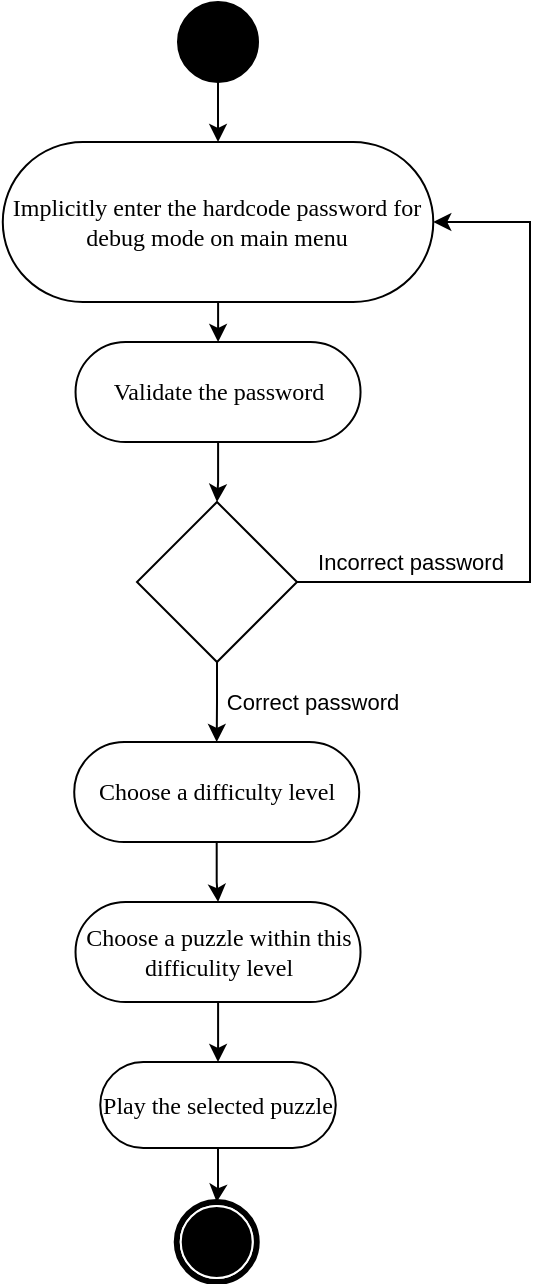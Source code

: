 <mxfile version="23.1.2" type="github">
  <diagram name="第 1 页" id="RRXHzUAAJSy7LCdC74D4">
    <mxGraphModel dx="2074" dy="3478" grid="1" gridSize="10" guides="1" tooltips="1" connect="1" arrows="1" fold="1" page="1" pageScale="1" pageWidth="827" pageHeight="1169" math="0" shadow="0">
      <root>
        <mxCell id="0" />
        <mxCell id="1" parent="0" />
        <mxCell id="txJoS0bFICxF0d6WM0JP-18" value="" style="edgeStyle=orthogonalEdgeStyle;rounded=0;orthogonalLoop=1;jettySize=auto;html=1;" parent="1" source="txJoS0bFICxF0d6WM0JP-2" target="txJoS0bFICxF0d6WM0JP-17" edge="1">
          <mxGeometry relative="1" as="geometry" />
        </mxCell>
        <mxCell id="txJoS0bFICxF0d6WM0JP-2" value="Choose a difficulty level" style="rounded=1;whiteSpace=wrap;html=1;shadow=0;comic=0;labelBackgroundColor=none;strokeWidth=1;fontFamily=Verdana;fontSize=12;align=center;arcSize=50;" parent="1" vertex="1">
          <mxGeometry x="322.11" y="-1700" width="142.5" height="50" as="geometry" />
        </mxCell>
        <mxCell id="txJoS0bFICxF0d6WM0JP-3" value="" style="edgeStyle=orthogonalEdgeStyle;rounded=0;orthogonalLoop=1;jettySize=auto;html=1;entryX=0.5;entryY=0;entryDx=0;entryDy=0;" parent="1" source="txJoS0bFICxF0d6WM0JP-4" target="txJoS0bFICxF0d6WM0JP-9" edge="1">
          <mxGeometry relative="1" as="geometry">
            <mxPoint x="342.89" y="-2000" as="targetPoint" />
          </mxGeometry>
        </mxCell>
        <mxCell id="txJoS0bFICxF0d6WM0JP-4" value="" style="ellipse;whiteSpace=wrap;html=1;rounded=0;shadow=0;comic=0;labelBackgroundColor=none;strokeWidth=1;fillColor=#000000;fontFamily=Verdana;fontSize=12;align=center;" parent="1" vertex="1">
          <mxGeometry x="374" y="-2070" width="40" height="40" as="geometry" />
        </mxCell>
        <mxCell id="txJoS0bFICxF0d6WM0JP-5" value="" style="edgeStyle=orthogonalEdgeStyle;rounded=0;orthogonalLoop=1;jettySize=auto;html=1;" parent="1" source="txJoS0bFICxF0d6WM0JP-6" target="txJoS0bFICxF0d6WM0JP-7" edge="1">
          <mxGeometry relative="1" as="geometry" />
        </mxCell>
        <mxCell id="txJoS0bFICxF0d6WM0JP-6" value="Play the selected puzzle" style="rounded=1;whiteSpace=wrap;html=1;shadow=0;comic=0;labelBackgroundColor=none;strokeWidth=1;fontFamily=Verdana;fontSize=12;align=center;arcSize=50;" parent="1" vertex="1">
          <mxGeometry x="335.13" y="-1540" width="117.75" height="43" as="geometry" />
        </mxCell>
        <mxCell id="txJoS0bFICxF0d6WM0JP-7" value="" style="shape=mxgraph.bpmn.shape;html=1;verticalLabelPosition=bottom;labelBackgroundColor=#ffffff;verticalAlign=top;perimeter=ellipsePerimeter;outline=end;symbol=terminate;rounded=0;shadow=0;comic=0;strokeWidth=1;fontFamily=Verdana;fontSize=12;align=center;" parent="1" vertex="1">
          <mxGeometry x="373.36" y="-1470" width="40" height="40" as="geometry" />
        </mxCell>
        <mxCell id="k54v_lkFRNFaW8UBd_Ln-2" value="" style="edgeStyle=orthogonalEdgeStyle;rounded=0;orthogonalLoop=1;jettySize=auto;html=1;" edge="1" parent="1" source="txJoS0bFICxF0d6WM0JP-9" target="k54v_lkFRNFaW8UBd_Ln-1">
          <mxGeometry relative="1" as="geometry" />
        </mxCell>
        <mxCell id="txJoS0bFICxF0d6WM0JP-9" value="Implicitly enter the hardcode password for debug mode on main menu" style="rounded=1;whiteSpace=wrap;html=1;shadow=0;comic=0;labelBackgroundColor=none;strokeWidth=1;fontFamily=Verdana;fontSize=12;align=center;arcSize=50;" parent="1" vertex="1">
          <mxGeometry x="286.39" y="-2000" width="215.25" height="80" as="geometry" />
        </mxCell>
        <mxCell id="txJoS0bFICxF0d6WM0JP-10" value="" style="edgeStyle=orthogonalEdgeStyle;rounded=0;orthogonalLoop=1;jettySize=auto;html=1;entryX=1;entryY=0.5;entryDx=0;entryDy=0;" parent="1" source="txJoS0bFICxF0d6WM0JP-14" target="txJoS0bFICxF0d6WM0JP-9" edge="1">
          <mxGeometry relative="1" as="geometry">
            <mxPoint x="513.5" y="-1780" as="targetPoint" />
            <Array as="points">
              <mxPoint x="550" y="-1780" />
              <mxPoint x="550" y="-1960" />
            </Array>
          </mxGeometry>
        </mxCell>
        <mxCell id="txJoS0bFICxF0d6WM0JP-11" value="Incorrect password" style="edgeLabel;html=1;align=center;verticalAlign=middle;resizable=0;points=[];" parent="txJoS0bFICxF0d6WM0JP-10" vertex="1" connectable="0">
          <mxGeometry x="0.214" y="3" relative="1" as="geometry">
            <mxPoint x="-57" y="83" as="offset" />
          </mxGeometry>
        </mxCell>
        <mxCell id="txJoS0bFICxF0d6WM0JP-12" value="" style="edgeStyle=orthogonalEdgeStyle;rounded=0;orthogonalLoop=1;jettySize=auto;html=1;" parent="1" source="txJoS0bFICxF0d6WM0JP-14" target="txJoS0bFICxF0d6WM0JP-2" edge="1">
          <mxGeometry relative="1" as="geometry" />
        </mxCell>
        <mxCell id="txJoS0bFICxF0d6WM0JP-13" value="Correct password" style="edgeLabel;html=1;align=center;verticalAlign=middle;resizable=0;points=[];" parent="txJoS0bFICxF0d6WM0JP-12" vertex="1" connectable="0">
          <mxGeometry x="-0.451" y="-1" relative="1" as="geometry">
            <mxPoint x="48" y="9" as="offset" />
          </mxGeometry>
        </mxCell>
        <mxCell id="txJoS0bFICxF0d6WM0JP-14" value="" style="rhombus;whiteSpace=wrap;html=1;" parent="1" vertex="1">
          <mxGeometry x="353.5" y="-1820" width="80" height="80" as="geometry" />
        </mxCell>
        <mxCell id="txJoS0bFICxF0d6WM0JP-15" value="" style="edgeStyle=orthogonalEdgeStyle;rounded=0;orthogonalLoop=1;jettySize=auto;html=1;" parent="1" source="txJoS0bFICxF0d6WM0JP-17" target="txJoS0bFICxF0d6WM0JP-6" edge="1">
          <mxGeometry relative="1" as="geometry" />
        </mxCell>
        <mxCell id="txJoS0bFICxF0d6WM0JP-17" value="Choose a puzzle within this difficulity level" style="rounded=1;whiteSpace=wrap;html=1;shadow=0;comic=0;labelBackgroundColor=none;strokeWidth=1;fontFamily=Verdana;fontSize=12;align=center;arcSize=50;" parent="1" vertex="1">
          <mxGeometry x="322.76" y="-1620" width="142.5" height="50" as="geometry" />
        </mxCell>
        <mxCell id="k54v_lkFRNFaW8UBd_Ln-3" value="" style="edgeStyle=orthogonalEdgeStyle;rounded=0;orthogonalLoop=1;jettySize=auto;html=1;" edge="1" parent="1" source="k54v_lkFRNFaW8UBd_Ln-1" target="txJoS0bFICxF0d6WM0JP-14">
          <mxGeometry relative="1" as="geometry" />
        </mxCell>
        <mxCell id="k54v_lkFRNFaW8UBd_Ln-1" value="Validate the password" style="rounded=1;whiteSpace=wrap;html=1;shadow=0;comic=0;labelBackgroundColor=none;strokeWidth=1;fontFamily=Verdana;fontSize=12;align=center;arcSize=50;" vertex="1" parent="1">
          <mxGeometry x="322.77" y="-1900" width="142.5" height="50" as="geometry" />
        </mxCell>
      </root>
    </mxGraphModel>
  </diagram>
</mxfile>

